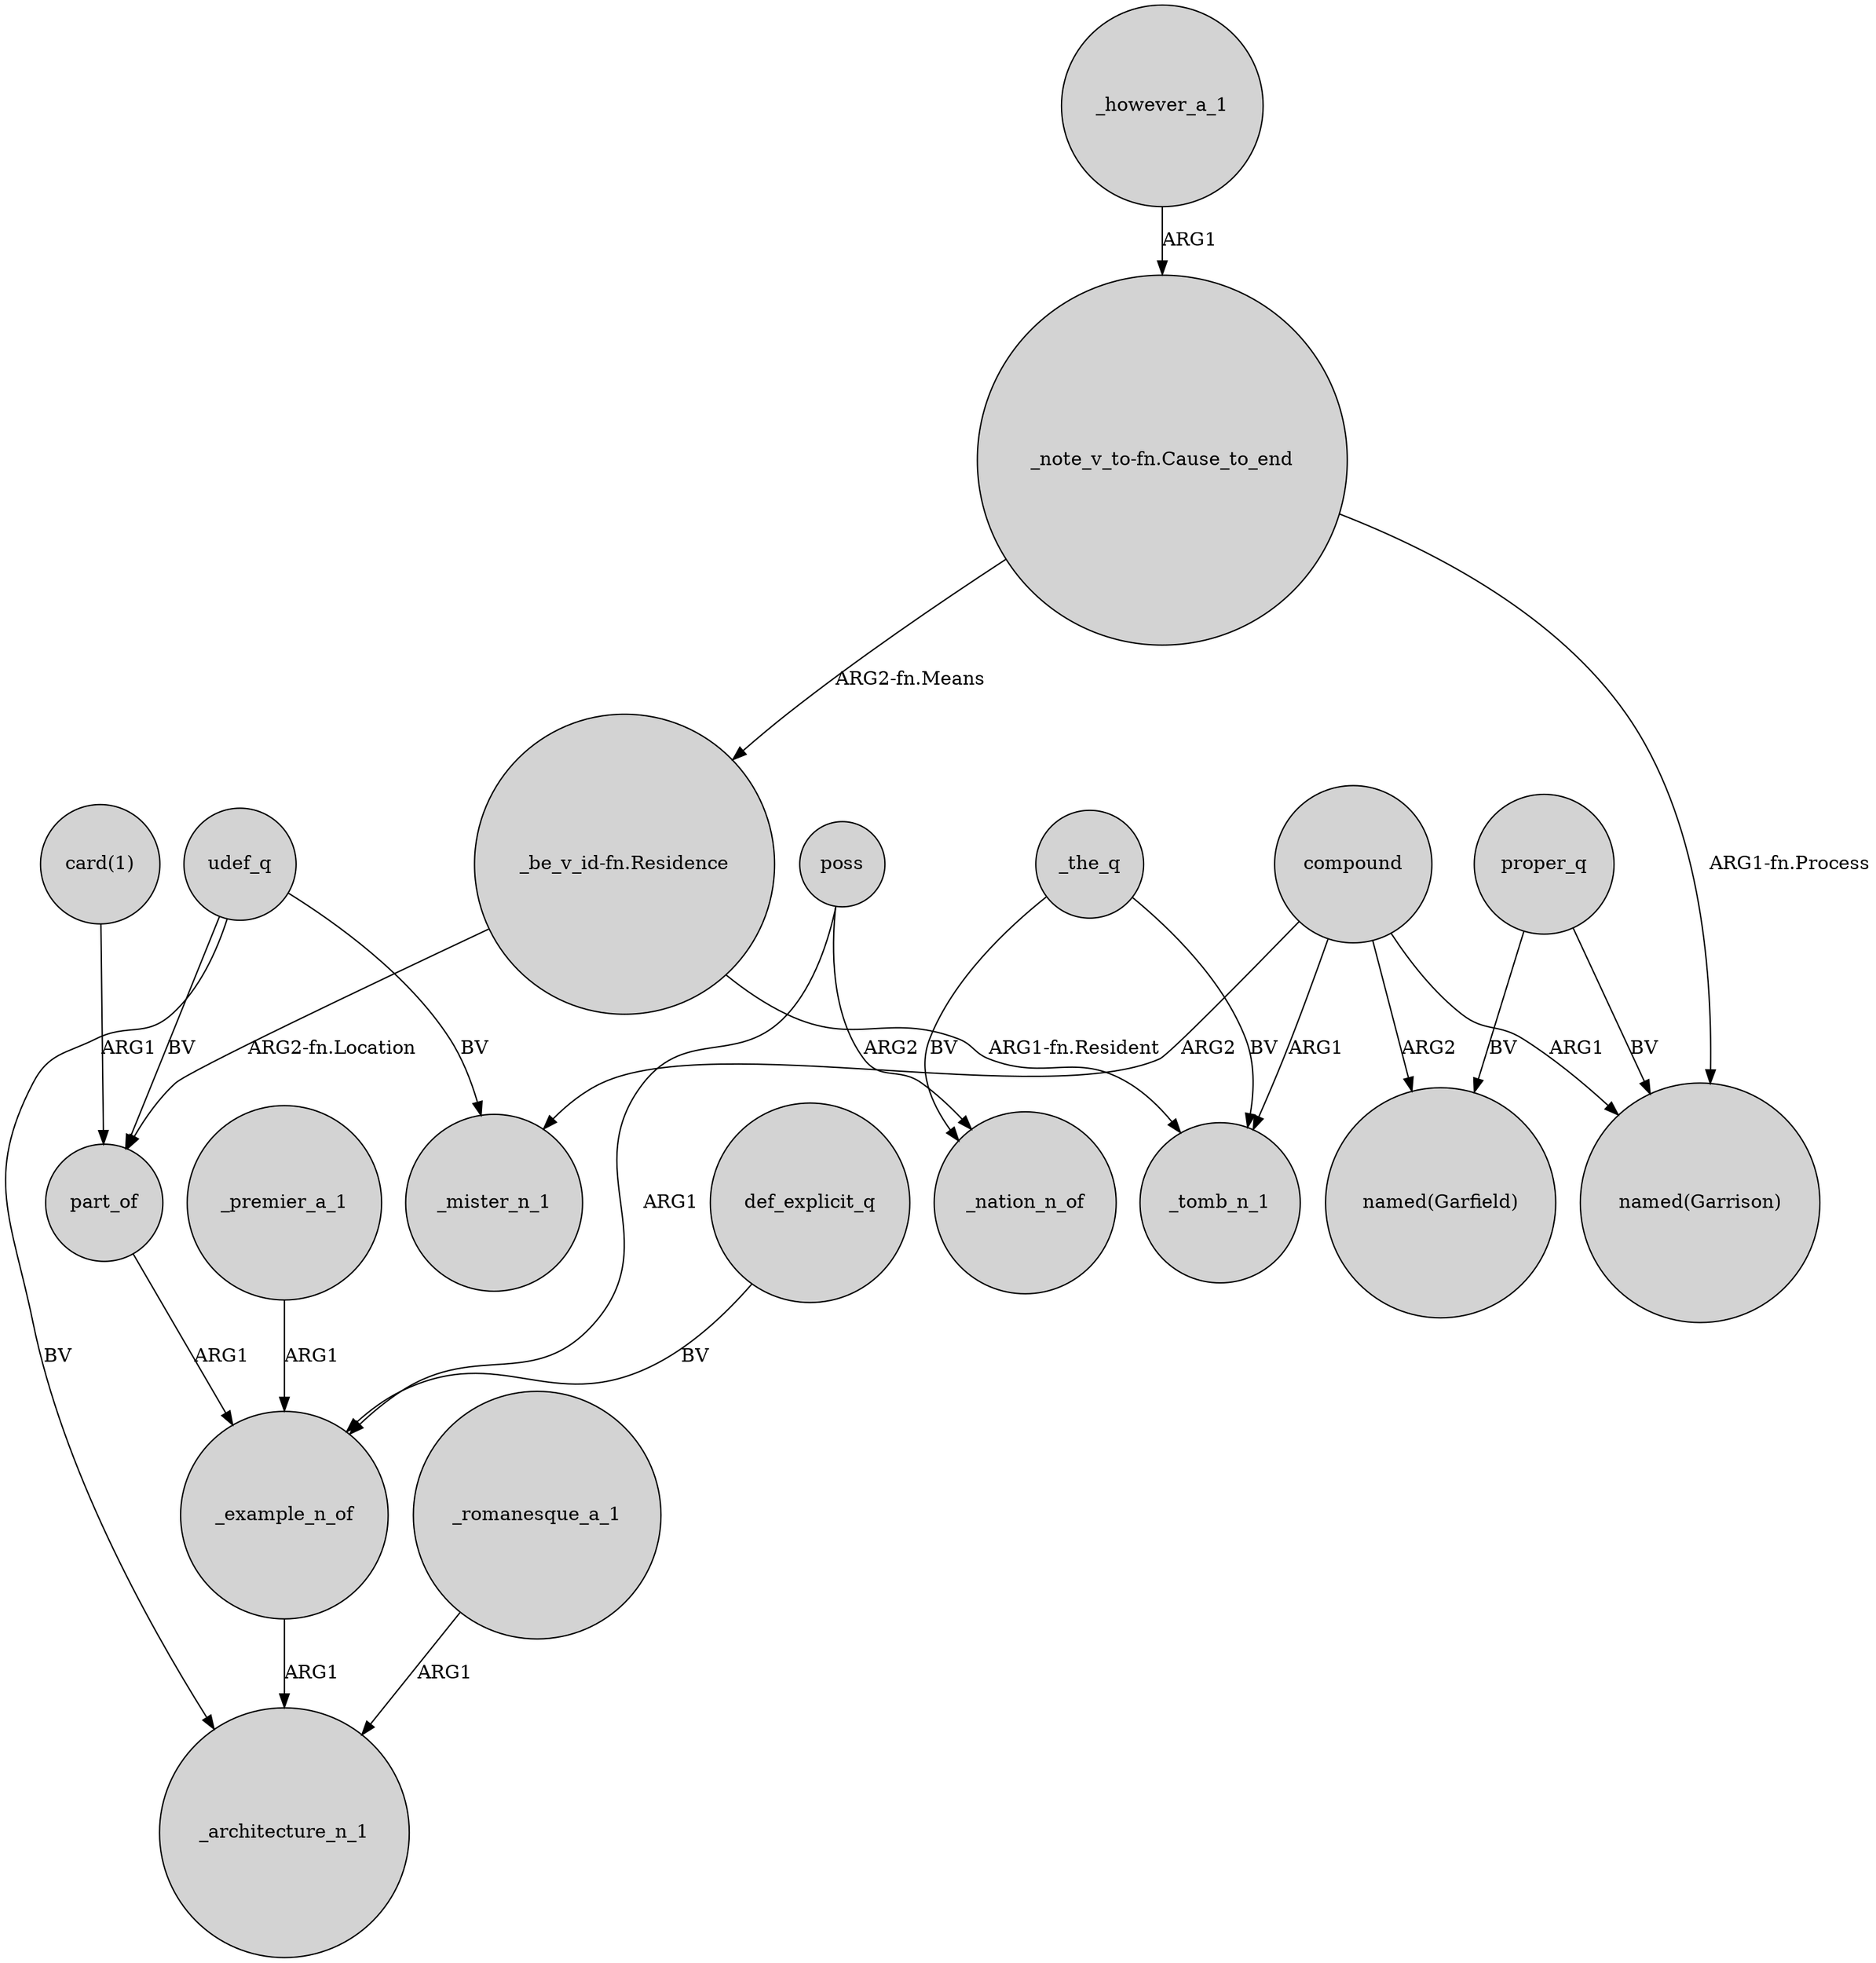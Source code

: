 digraph {
	node [shape=circle style=filled]
	compound -> _mister_n_1 [label=ARG2]
	"_note_v_to-fn.Cause_to_end" -> "_be_v_id-fn.Residence" [label="ARG2-fn.Means"]
	"_be_v_id-fn.Residence" -> part_of [label="ARG2-fn.Location"]
	compound -> "named(Garrison)" [label=ARG1]
	udef_q -> part_of [label=BV]
	part_of -> _example_n_of [label=ARG1]
	_the_q -> _nation_n_of [label=BV]
	_the_q -> _tomb_n_1 [label=BV]
	proper_q -> "named(Garrison)" [label=BV]
	_premier_a_1 -> _example_n_of [label=ARG1]
	"_note_v_to-fn.Cause_to_end" -> "named(Garrison)" [label="ARG1-fn.Process"]
	"_be_v_id-fn.Residence" -> _tomb_n_1 [label="ARG1-fn.Resident"]
	compound -> "named(Garfield)" [label=ARG2]
	_example_n_of -> _architecture_n_1 [label=ARG1]
	udef_q -> _mister_n_1 [label=BV]
	proper_q -> "named(Garfield)" [label=BV]
	_romanesque_a_1 -> _architecture_n_1 [label=ARG1]
	"card(1)" -> part_of [label=ARG1]
	def_explicit_q -> _example_n_of [label=BV]
	udef_q -> _architecture_n_1 [label=BV]
	poss -> _nation_n_of [label=ARG2]
	compound -> _tomb_n_1 [label=ARG1]
	poss -> _example_n_of [label=ARG1]
	_however_a_1 -> "_note_v_to-fn.Cause_to_end" [label=ARG1]
}
